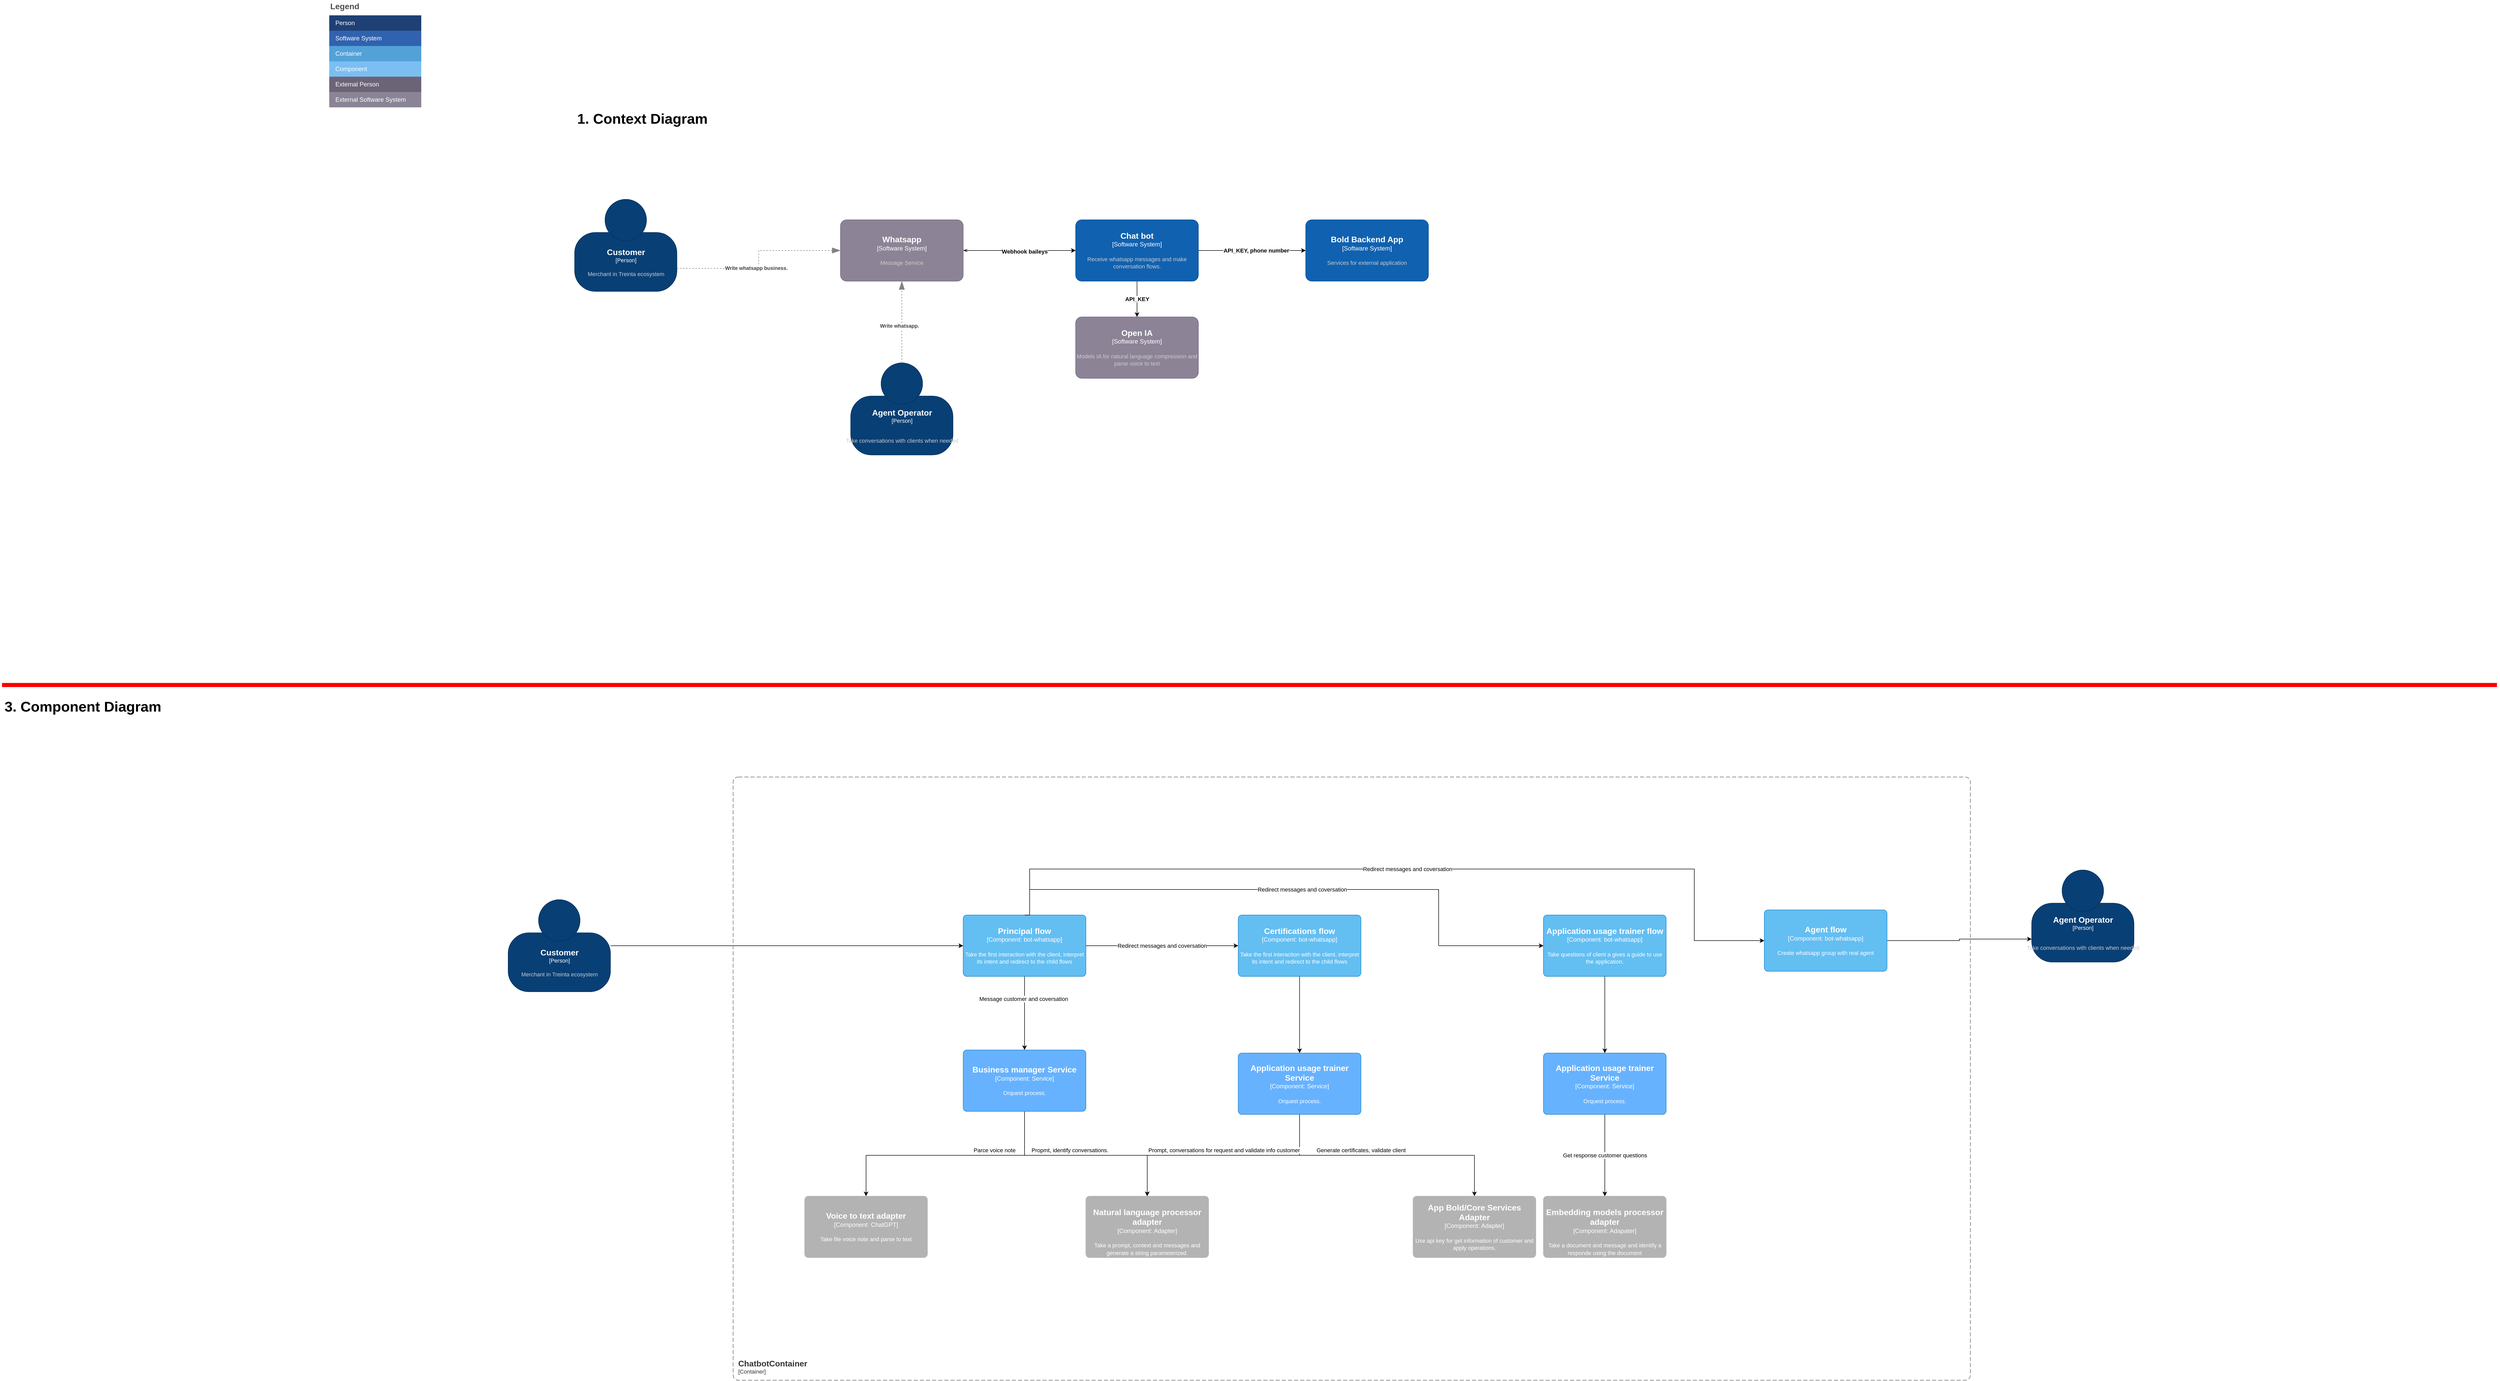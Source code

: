 <mxfile version="21.3.6" type="google">
  <diagram id="dwRAb_i2qFWvh8P7mh3v" name="Página-1">
    <mxGraphModel grid="1" page="1" gridSize="10" guides="1" tooltips="1" connect="1" arrows="1" fold="1" pageScale="1" pageWidth="827" pageHeight="1169" math="0" shadow="0">
      <root>
        <mxCell id="0" />
        <mxCell id="1" parent="0" />
        <mxCell id="0eSLTN1zXmLD7FWN_OZp-3" value="Legend" style="align=left;fontSize=16;fontStyle=1;strokeColor=none;fillColor=none;fontColor=#4D4D4D;spacingTop=-8;resizable=0;" vertex="1" parent="1">
          <mxGeometry x="-790" y="223" width="180" height="30" as="geometry" />
        </mxCell>
        <mxCell id="0eSLTN1zXmLD7FWN_OZp-4" value="" style="shape=table;html=1;whiteSpace=wrap;startSize=0;container=1;collapsible=0;childLayout=tableLayout;fillColor=none;align=left;spacingLeft=10;strokeColor=none;rounded=1;arcSize=11;fontColor=#FFFFFF;resizable=0;points=[[0.25,0,0],[0.5,0,0],[0.75,0,0],[1,0.25,0],[1,0.5,0],[1,0.75,0],[0.75,1,0],[0.5,1,0],[0.25,1,0],[0,0.75,0],[0,0.5,0],[0,0.25,0]];" vertex="1" parent="1">
          <mxGeometry x="-790" y="253" width="180" height="180" as="geometry" />
        </mxCell>
        <mxCell id="0eSLTN1zXmLD7FWN_OZp-5" value="Person" style="shape=partialRectangle;html=1;whiteSpace=wrap;connectable=0;fillColor=#1E4074;top=0;left=0;bottom=0;right=0;overflow=hidden;pointerEvents=1;align=left;spacingLeft=10;strokeColor=none;fontColor=#FFFFFF;" vertex="1" parent="0eSLTN1zXmLD7FWN_OZp-4">
          <mxGeometry width="180" height="30" as="geometry" />
        </mxCell>
        <mxCell id="0eSLTN1zXmLD7FWN_OZp-6" value="Software System" style="shape=partialRectangle;html=1;whiteSpace=wrap;connectable=0;fillColor=#3162AF;top=0;left=0;bottom=0;right=0;overflow=hidden;pointerEvents=1;align=left;spacingLeft=10;fontColor=#FFFFFF;" vertex="1" parent="0eSLTN1zXmLD7FWN_OZp-4">
          <mxGeometry y="30" width="180" height="30" as="geometry" />
        </mxCell>
        <mxCell id="0eSLTN1zXmLD7FWN_OZp-7" value="Container" style="shape=partialRectangle;html=1;whiteSpace=wrap;connectable=0;fillColor=#52A2D8;top=0;left=0;bottom=0;right=0;overflow=hidden;pointerEvents=1;align=left;spacingLeft=10;fontColor=#FFFFFF;" vertex="1" parent="0eSLTN1zXmLD7FWN_OZp-4">
          <mxGeometry y="60" width="180" height="30" as="geometry" />
        </mxCell>
        <mxCell id="0eSLTN1zXmLD7FWN_OZp-8" value="Component" style="shape=partialRectangle;html=1;whiteSpace=wrap;connectable=0;fillColor=#7CBEF1;top=0;left=0;bottom=0;right=0;overflow=hidden;pointerEvents=1;align=left;spacingLeft=10;fontColor=#FFFFFF;" vertex="1" parent="0eSLTN1zXmLD7FWN_OZp-4">
          <mxGeometry y="90" width="180" height="30" as="geometry" />
        </mxCell>
        <mxCell id="0eSLTN1zXmLD7FWN_OZp-9" value="External Person" style="shape=partialRectangle;html=1;whiteSpace=wrap;connectable=0;fillColor=#6B6477;top=0;left=0;bottom=0;right=0;overflow=hidden;pointerEvents=1;align=left;spacingLeft=10;fontColor=#FFFFFF;" vertex="1" parent="0eSLTN1zXmLD7FWN_OZp-4">
          <mxGeometry y="120" width="180" height="30" as="geometry" />
        </mxCell>
        <mxCell id="0eSLTN1zXmLD7FWN_OZp-10" value="External Software System" style="shape=partialRectangle;html=1;whiteSpace=wrap;connectable=0;fillColor=#8B8496;top=0;left=0;bottom=0;right=0;overflow=hidden;pointerEvents=1;align=left;spacingLeft=10;fontColor=#FFFFFF;" vertex="1" parent="0eSLTN1zXmLD7FWN_OZp-4">
          <mxGeometry y="150" width="180" height="30" as="geometry" />
        </mxCell>
        <object placeholders="1" c4Name="Customer" c4Type="Person" c4Description="Merchant in Treinta ecosystem" label="&lt;font style=&quot;font-size: 16px&quot;&gt;&lt;b&gt;%c4Name%&lt;/b&gt;&lt;/font&gt;&lt;div&gt;[%c4Type%]&lt;/div&gt;&lt;br&gt;&lt;div&gt;&lt;font style=&quot;font-size: 11px&quot;&gt;&lt;font color=&quot;#cccccc&quot;&gt;%c4Description%&lt;/font&gt;&lt;/div&gt;" id="0eSLTN1zXmLD7FWN_OZp-15">
          <mxCell style="html=1;fontSize=11;dashed=0;whitespace=wrap;fillColor=#083F75;strokeColor=#06315C;fontColor=#ffffff;shape=mxgraph.c4.person2;align=center;metaEdit=1;points=[[0.5,0,0],[1,0.5,0],[1,0.75,0],[0.75,1,0],[0.5,1,0],[0.25,1,0],[0,0.75,0],[0,0.5,0]];resizable=0;" vertex="1" parent="1">
            <mxGeometry x="-310" y="613" width="200" height="180" as="geometry" />
          </mxCell>
        </object>
        <mxCell id="XMj287r7SfpG5VGpIpaq-5" value="API_KEY" style="edgeStyle=orthogonalEdgeStyle;rounded=0;orthogonalLoop=1;jettySize=auto;html=1;fontStyle=1" edge="1" parent="1" source="0eSLTN1zXmLD7FWN_OZp-19" target="XMj287r7SfpG5VGpIpaq-4">
          <mxGeometry relative="1" as="geometry" />
        </mxCell>
        <mxCell id="XMj287r7SfpG5VGpIpaq-7" style="edgeStyle=orthogonalEdgeStyle;rounded=0;orthogonalLoop=1;jettySize=auto;html=1;" edge="1" parent="1" source="0eSLTN1zXmLD7FWN_OZp-19" target="XMj287r7SfpG5VGpIpaq-6">
          <mxGeometry relative="1" as="geometry" />
        </mxCell>
        <mxCell id="XMj287r7SfpG5VGpIpaq-8" value="API_KEY, phone number" style="edgeLabel;html=1;align=center;verticalAlign=middle;resizable=0;points=[];fontStyle=1" connectable="0" vertex="1" parent="XMj287r7SfpG5VGpIpaq-7">
          <mxGeometry x="0.075" relative="1" as="geometry">
            <mxPoint as="offset" />
          </mxGeometry>
        </mxCell>
        <object placeholders="1" c4Name="Chat bot" c4Type="Software System" c4Description="Receive whatsapp messages and make conversation flows." label="&lt;font style=&quot;font-size: 16px&quot;&gt;&lt;b&gt;%c4Name%&lt;/b&gt;&lt;/font&gt;&lt;div&gt;[%c4Type%]&lt;/div&gt;&lt;br&gt;&lt;div&gt;&lt;font style=&quot;font-size: 11px&quot;&gt;&lt;font color=&quot;#cccccc&quot;&gt;%c4Description%&lt;/font&gt;&lt;/div&gt;" id="0eSLTN1zXmLD7FWN_OZp-19">
          <mxCell style="rounded=1;whiteSpace=wrap;html=1;labelBackgroundColor=none;fillColor=#1061B0;fontColor=#ffffff;align=center;arcSize=10;strokeColor=#0D5091;metaEdit=1;resizable=0;points=[[0.25,0,0],[0.5,0,0],[0.75,0,0],[1,0.25,0],[1,0.5,0],[1,0.75,0],[0.75,1,0],[0.5,1,0],[0.25,1,0],[0,0.75,0],[0,0.5,0],[0,0.25,0]];" vertex="1" parent="1">
            <mxGeometry x="670" y="653" width="240" height="120" as="geometry" />
          </mxCell>
        </object>
        <object placeholders="1" c4Name="Agent Operator" c4Type="Person" c4Description="&#xa;Take conversations with clients when needed" label="&lt;font style=&quot;font-size: 16px&quot;&gt;&lt;b&gt;%c4Name%&lt;/b&gt;&lt;/font&gt;&lt;div&gt;[%c4Type%]&lt;/div&gt;&lt;br&gt;&lt;div&gt;&lt;font style=&quot;font-size: 11px&quot;&gt;&lt;font color=&quot;#cccccc&quot;&gt;%c4Description%&lt;/font&gt;&lt;/div&gt;" id="0eSLTN1zXmLD7FWN_OZp-32">
          <mxCell style="html=1;fontSize=11;dashed=0;whitespace=wrap;fillColor=#083F75;strokeColor=#06315C;fontColor=#ffffff;shape=mxgraph.c4.person2;align=center;metaEdit=1;points=[[0.5,0,0],[1,0.5,0],[1,0.75,0],[0.75,1,0],[0.5,1,0],[0.25,1,0],[0,0.75,0],[0,0.5,0]];resizable=0;" vertex="1" parent="1">
            <mxGeometry x="230" y="933" width="200" height="180" as="geometry" />
          </mxCell>
        </object>
        <mxCell id="0eSLTN1zXmLD7FWN_OZp-73" value="" style="endArrow=none;html=1;rounded=0;labelBackgroundColor=#FF0000;strokeColor=#FF0000;strokeWidth=8;" edge="1" parent="1">
          <mxGeometry width="50" height="50" relative="1" as="geometry">
            <mxPoint x="-1430" y="1563" as="sourcePoint" />
            <mxPoint x="3450" y="1563" as="targetPoint" />
          </mxGeometry>
        </mxCell>
        <mxCell id="0eSLTN1zXmLD7FWN_OZp-74" value="&lt;h1&gt;&lt;font style=&quot;font-size: 28px;&quot;&gt;1. Context Diagram&lt;/font&gt;&lt;br&gt;&lt;/h1&gt;" style="text;html=1;strokeColor=none;fillColor=none;spacing=5;spacingTop=-20;whiteSpace=wrap;overflow=hidden;rounded=0;shadow=0;" vertex="1" parent="1">
          <mxGeometry x="-310" y="433" width="300" height="110" as="geometry" />
        </mxCell>
        <mxCell id="0eSLTN1zXmLD7FWN_OZp-75" value="&lt;h1&gt;&lt;font style=&quot;font-size: 28px;&quot;&gt;3. Component Diagram&lt;/font&gt;&lt;br&gt;&lt;/h1&gt;" style="text;html=1;strokeColor=none;fillColor=none;spacing=5;spacingTop=-20;whiteSpace=wrap;overflow=hidden;rounded=0;shadow=0;" vertex="1" parent="1">
          <mxGeometry x="-1430" y="1583" width="380" height="110" as="geometry" />
        </mxCell>
        <object placeholders="1" c4Type="Relationship" c4Description="Write whatsapp business. " label="&lt;div style=&quot;text-align: left&quot;&gt;&lt;div style=&quot;text-align: center&quot;&gt;&lt;b&gt;%c4Description%&lt;/b&gt;&lt;/div&gt;" id="0eSLTN1zXmLD7FWN_OZp-91">
          <mxCell style="endArrow=blockThin;html=1;fontSize=10;fontColor=#404040;strokeWidth=1;endFill=1;strokeColor=#828282;elbow=vertical;metaEdit=1;endSize=14;startSize=14;jumpStyle=arc;jumpSize=16;rounded=0;edgeStyle=orthogonalEdgeStyle;dashed=1;exitX=1;exitY=0.75;exitDx=0;exitDy=0;exitPerimeter=0;entryX=0;entryY=0.5;entryDx=0;entryDy=0;entryPerimeter=0;" edge="1" parent="1" source="0eSLTN1zXmLD7FWN_OZp-15" target="0eSLTN1zXmLD7FWN_OZp-105">
            <mxGeometry x="-0.097" y="5" width="240" relative="1" as="geometry">
              <mxPoint x="900" y="603" as="sourcePoint" />
              <mxPoint x="890" y="763" as="targetPoint" />
              <mxPoint y="-1" as="offset" />
            </mxGeometry>
          </mxCell>
        </object>
        <mxCell id="XMj287r7SfpG5VGpIpaq-2" style="edgeStyle=orthogonalEdgeStyle;rounded=0;orthogonalLoop=1;jettySize=auto;html=1;startArrow=openThin;startFill=0;" edge="1" parent="1" source="0eSLTN1zXmLD7FWN_OZp-105" target="0eSLTN1zXmLD7FWN_OZp-19">
          <mxGeometry relative="1" as="geometry" />
        </mxCell>
        <mxCell id="XMj287r7SfpG5VGpIpaq-3" value="Webhook baileys" style="edgeLabel;html=1;align=center;verticalAlign=middle;resizable=0;points=[];fontStyle=1" connectable="0" vertex="1" parent="XMj287r7SfpG5VGpIpaq-2">
          <mxGeometry x="0.093" y="-2" relative="1" as="geometry">
            <mxPoint as="offset" />
          </mxGeometry>
        </mxCell>
        <object placeholders="1" c4Name="Whatsapp" c4Type="Software System" c4Description="Message Service" label="&lt;font style=&quot;font-size: 16px&quot;&gt;&lt;b&gt;%c4Name%&lt;/b&gt;&lt;/font&gt;&lt;div&gt;[%c4Type%]&lt;/div&gt;&lt;br&gt;&lt;div&gt;&lt;font style=&quot;font-size: 11px&quot;&gt;&lt;font color=&quot;#cccccc&quot;&gt;%c4Description%&lt;/font&gt;&lt;/div&gt;" id="0eSLTN1zXmLD7FWN_OZp-105">
          <mxCell style="rounded=1;whiteSpace=wrap;html=1;labelBackgroundColor=none;fillColor=#8C8496;fontColor=#ffffff;align=center;arcSize=10;strokeColor=#736782;metaEdit=1;resizable=0;points=[[0.25,0,0],[0.5,0,0],[0.75,0,0],[1,0.25,0],[1,0.5,0],[1,0.75,0],[0.75,1,0],[0.5,1,0],[0.25,1,0],[0,0.75,0],[0,0.5,0],[0,0.25,0]];" vertex="1" parent="1">
            <mxGeometry x="210" y="653" width="240" height="120" as="geometry" />
          </mxCell>
        </object>
        <object placeholders="1" c4Name="Open IA" c4Type="Software System" c4Description="Models IA for natural language compression and parse voice to text" label="&lt;font style=&quot;font-size: 16px&quot;&gt;&lt;b&gt;%c4Name%&lt;/b&gt;&lt;/font&gt;&lt;div&gt;[%c4Type%]&lt;/div&gt;&lt;br&gt;&lt;div&gt;&lt;font style=&quot;font-size: 11px&quot;&gt;&lt;font color=&quot;#cccccc&quot;&gt;%c4Description%&lt;/font&gt;&lt;/div&gt;" id="XMj287r7SfpG5VGpIpaq-4">
          <mxCell style="rounded=1;whiteSpace=wrap;html=1;labelBackgroundColor=none;fillColor=#8C8496;fontColor=#ffffff;align=center;arcSize=10;strokeColor=#736782;metaEdit=1;resizable=0;points=[[0.25,0,0],[0.5,0,0],[0.75,0,0],[1,0.25,0],[1,0.5,0],[1,0.75,0],[0.75,1,0],[0.5,1,0],[0.25,1,0],[0,0.75,0],[0,0.5,0],[0,0.25,0]];" vertex="1" parent="1">
            <mxGeometry x="670" y="843" width="240" height="120" as="geometry" />
          </mxCell>
        </object>
        <object placeholders="1" c4Name="Bold Backend App" c4Type="Software System" c4Description="Services for external application" label="&lt;font style=&quot;font-size: 16px&quot;&gt;&lt;b&gt;%c4Name%&lt;/b&gt;&lt;/font&gt;&lt;div&gt;[%c4Type%]&lt;/div&gt;&lt;br&gt;&lt;div&gt;&lt;font style=&quot;font-size: 11px&quot;&gt;&lt;font color=&quot;#cccccc&quot;&gt;%c4Description%&lt;/font&gt;&lt;/div&gt;" id="XMj287r7SfpG5VGpIpaq-6">
          <mxCell style="rounded=1;whiteSpace=wrap;html=1;labelBackgroundColor=none;fillColor=#1061B0;fontColor=#ffffff;align=center;arcSize=10;strokeColor=#0D5091;metaEdit=1;resizable=0;points=[[0.25,0,0],[0.5,0,0],[0.75,0,0],[1,0.25,0],[1,0.5,0],[1,0.75,0],[0.75,1,0],[0.5,1,0],[0.25,1,0],[0,0.75,0],[0,0.5,0],[0,0.25,0]];" vertex="1" parent="1">
            <mxGeometry x="1120" y="653" width="240" height="120" as="geometry" />
          </mxCell>
        </object>
        <object placeholders="1" c4Type="Relationship" c4Description="Write whatsapp. " label="&lt;div style=&quot;text-align: left&quot;&gt;&lt;div style=&quot;text-align: center&quot;&gt;&lt;b&gt;%c4Description%&lt;/b&gt;&lt;/div&gt;" id="XMj287r7SfpG5VGpIpaq-9">
          <mxCell style="endArrow=blockThin;html=1;fontSize=10;fontColor=#404040;strokeWidth=1;endFill=1;strokeColor=#828282;elbow=vertical;metaEdit=1;endSize=14;startSize=14;jumpStyle=arc;jumpSize=16;rounded=0;edgeStyle=orthogonalEdgeStyle;dashed=1;exitX=0.5;exitY=0;exitDx=0;exitDy=0;exitPerimeter=0;" edge="1" parent="1" source="0eSLTN1zXmLD7FWN_OZp-32" target="0eSLTN1zXmLD7FWN_OZp-105">
            <mxGeometry x="-0.097" y="5" width="240" relative="1" as="geometry">
              <mxPoint x="-100" y="758" as="sourcePoint" />
              <mxPoint x="220" y="723" as="targetPoint" />
              <mxPoint y="-1" as="offset" />
            </mxGeometry>
          </mxCell>
        </object>
        <mxCell id="XMj287r7SfpG5VGpIpaq-14" style="edgeStyle=orthogonalEdgeStyle;rounded=0;orthogonalLoop=1;jettySize=auto;html=1;entryX=0;entryY=0.5;entryDx=0;entryDy=0;entryPerimeter=0;" edge="1" parent="1" source="XMj287r7SfpG5VGpIpaq-10" target="XMj287r7SfpG5VGpIpaq-12">
          <mxGeometry relative="1" as="geometry" />
        </mxCell>
        <object placeholders="1" c4Name="Customer" c4Type="Person" c4Description="Merchant in Treinta ecosystem" label="&lt;font style=&quot;font-size: 16px&quot;&gt;&lt;b&gt;%c4Name%&lt;/b&gt;&lt;/font&gt;&lt;div&gt;[%c4Type%]&lt;/div&gt;&lt;br&gt;&lt;div&gt;&lt;font style=&quot;font-size: 11px&quot;&gt;&lt;font color=&quot;#cccccc&quot;&gt;%c4Description%&lt;/font&gt;&lt;/div&gt;" id="XMj287r7SfpG5VGpIpaq-10">
          <mxCell style="html=1;fontSize=11;dashed=0;whitespace=wrap;fillColor=#083F75;strokeColor=#06315C;fontColor=#ffffff;shape=mxgraph.c4.person2;align=center;metaEdit=1;points=[[0.5,0,0],[1,0.5,0],[1,0.75,0],[0.75,1,0],[0.5,1,0],[0.25,1,0],[0,0.75,0],[0,0.5,0]];resizable=0;" vertex="1" parent="1">
            <mxGeometry x="-440" y="1983" width="200" height="180" as="geometry" />
          </mxCell>
        </object>
        <object placeholders="1" c4Name="ChatbotContainer" c4Type="ContainerScopeBoundary" c4Application="Container" label="&lt;font style=&quot;font-size: 16px&quot;&gt;&lt;b&gt;&lt;div style=&quot;text-align: left&quot;&gt;%c4Name%&lt;/div&gt;&lt;/b&gt;&lt;/font&gt;&lt;div style=&quot;text-align: left&quot;&gt;[%c4Application%]&lt;/div&gt;" id="XMj287r7SfpG5VGpIpaq-11">
          <mxCell style="rounded=1;fontSize=11;whiteSpace=wrap;html=1;dashed=1;arcSize=20;fillColor=none;strokeColor=#666666;fontColor=#333333;labelBackgroundColor=none;align=left;verticalAlign=bottom;labelBorderColor=none;spacingTop=0;spacing=10;dashPattern=8 4;metaEdit=1;rotatable=0;perimeter=rectanglePerimeter;noLabel=0;labelPadding=0;allowArrows=0;connectable=0;expand=0;recursiveResize=0;editable=1;pointerEvents=0;absoluteArcSize=1;points=[[0.25,0,0],[0.5,0,0],[0.75,0,0],[1,0.25,0],[1,0.5,0],[1,0.75,0],[0.75,1,0],[0.5,1,0],[0.25,1,0],[0,0.75,0],[0,0.5,0],[0,0.25,0]];" vertex="1" parent="1">
            <mxGeometry y="1743" width="2420" height="1180" as="geometry" />
          </mxCell>
        </object>
        <mxCell id="XMj287r7SfpG5VGpIpaq-15" style="edgeStyle=orthogonalEdgeStyle;rounded=0;orthogonalLoop=1;jettySize=auto;html=1;entryX=0.5;entryY=0;entryDx=0;entryDy=0;entryPerimeter=0;" edge="1" parent="1" source="XMj287r7SfpG5VGpIpaq-12" target="XMj287r7SfpG5VGpIpaq-13">
          <mxGeometry relative="1" as="geometry" />
        </mxCell>
        <mxCell id="XMj287r7SfpG5VGpIpaq-16" value="Message customer and coversation" style="edgeLabel;html=1;align=center;verticalAlign=middle;resizable=0;points=[];" connectable="0" vertex="1" parent="XMj287r7SfpG5VGpIpaq-15">
          <mxGeometry x="-0.409" y="-2" relative="1" as="geometry">
            <mxPoint y="1" as="offset" />
          </mxGeometry>
        </mxCell>
        <mxCell id="XMj287r7SfpG5VGpIpaq-20" value="Redirect messages and coversation" style="edgeStyle=orthogonalEdgeStyle;rounded=0;orthogonalLoop=1;jettySize=auto;html=1;entryX=0;entryY=0.5;entryDx=0;entryDy=0;entryPerimeter=0;" edge="1" parent="1" source="XMj287r7SfpG5VGpIpaq-12" target="XMj287r7SfpG5VGpIpaq-21">
          <mxGeometry relative="1" as="geometry">
            <mxPoint x="790" y="2083" as="targetPoint" />
            <Array as="points">
              <mxPoint x="580" y="1963" />
              <mxPoint x="1380" y="1963" />
              <mxPoint x="1380" y="2073" />
            </Array>
          </mxGeometry>
        </mxCell>
        <object placeholders="1" c4Name="Principal flow" c4Type="Component" c4Technology="bot-whatsapp" c4Description="Take the first interaction with the client, interpret its intent and redirect to the child flows" label="&lt;font style=&quot;font-size: 16px&quot;&gt;&lt;b&gt;%c4Name%&lt;/b&gt;&lt;/font&gt;&lt;div&gt;[%c4Type%: %c4Technology%]&lt;/div&gt;&lt;br&gt;&lt;div&gt;&lt;font style=&quot;font-size: 11px&quot;&gt;%c4Description%&lt;/font&gt;&lt;/div&gt;" id="XMj287r7SfpG5VGpIpaq-12">
          <mxCell style="rounded=1;whiteSpace=wrap;html=1;labelBackgroundColor=none;fillColor=#63BEF2;fontColor=#ffffff;align=center;arcSize=6;strokeColor=#2086C9;metaEdit=1;resizable=0;points=[[0.25,0,0],[0.5,0,0],[0.75,0,0],[1,0.25,0],[1,0.5,0],[1,0.75,0],[0.75,1,0],[0.5,1,0],[0.25,1,0],[0,0.75,0],[0,0.5,0],[0,0.25,0]];" vertex="1" parent="1">
            <mxGeometry x="450" y="2013" width="240" height="120" as="geometry" />
          </mxCell>
        </object>
        <mxCell id="XMj287r7SfpG5VGpIpaq-18" value="Propmt, identify conversations.&amp;nbsp;" style="edgeStyle=orthogonalEdgeStyle;rounded=0;orthogonalLoop=1;jettySize=auto;html=1;entryX=0.5;entryY=0;entryDx=0;entryDy=0;entryPerimeter=0;" edge="1" parent="1" source="XMj287r7SfpG5VGpIpaq-13" target="XMj287r7SfpG5VGpIpaq-17">
          <mxGeometry x="-0.133" y="10" relative="1" as="geometry">
            <Array as="points">
              <mxPoint x="570" y="2483" />
              <mxPoint x="810" y="2483" />
            </Array>
            <mxPoint as="offset" />
          </mxGeometry>
        </mxCell>
        <mxCell id="XMj287r7SfpG5VGpIpaq-41" style="edgeStyle=orthogonalEdgeStyle;rounded=0;orthogonalLoop=1;jettySize=auto;html=1;entryX=0.5;entryY=0;entryDx=0;entryDy=0;entryPerimeter=0;" edge="1" parent="1" source="XMj287r7SfpG5VGpIpaq-13" target="XMj287r7SfpG5VGpIpaq-40">
          <mxGeometry relative="1" as="geometry">
            <Array as="points">
              <mxPoint x="570" y="2483" />
              <mxPoint x="260" y="2483" />
            </Array>
          </mxGeometry>
        </mxCell>
        <mxCell id="XMj287r7SfpG5VGpIpaq-42" value="Parce voice note" style="edgeLabel;html=1;align=center;verticalAlign=middle;resizable=0;points=[];" connectable="0" vertex="1" parent="XMj287r7SfpG5VGpIpaq-41">
          <mxGeometry x="-0.094" y="1" relative="1" as="geometry">
            <mxPoint x="70" y="-11" as="offset" />
          </mxGeometry>
        </mxCell>
        <object placeholders="1" c4Name="Business manager Service" c4Type="Component" c4Technology="Service" c4Description="Orquest process." label="&lt;font style=&quot;font-size: 16px&quot;&gt;&lt;b&gt;%c4Name%&lt;/b&gt;&lt;/font&gt;&lt;div&gt;[%c4Type%: %c4Technology%]&lt;/div&gt;&lt;br&gt;&lt;div&gt;&lt;font style=&quot;font-size: 11px&quot;&gt;%c4Description%&lt;/font&gt;&lt;/div&gt;" id="XMj287r7SfpG5VGpIpaq-13">
          <mxCell style="rounded=1;whiteSpace=wrap;html=1;labelBackgroundColor=none;fillColor=#66B2FF;fontColor=#ffffff;align=center;arcSize=6;strokeColor=#2086C9;metaEdit=1;resizable=0;points=[[0.25,0,0],[0.5,0,0],[0.75,0,0],[1,0.25,0],[1,0.5,0],[1,0.75,0],[0.75,1,0],[0.5,1,0],[0.25,1,0],[0,0.75,0],[0,0.5,0],[0,0.25,0]];" vertex="1" parent="1">
            <mxGeometry x="450" y="2277" width="240" height="120" as="geometry" />
          </mxCell>
        </object>
        <object placeholders="1" c4Name="&#xa;Natural language processor adapter" c4Type="Component" c4Technology="Adapter" c4Description="Take a prompt, context and messages and generate a string parameterized." label="&lt;font style=&quot;font-size: 16px&quot;&gt;&lt;b&gt;%c4Name%&lt;/b&gt;&lt;/font&gt;&lt;div&gt;[%c4Type%: %c4Technology%]&lt;/div&gt;&lt;br&gt;&lt;div&gt;&lt;font style=&quot;font-size: 11px&quot;&gt;%c4Description%&lt;/font&gt;&lt;/div&gt;" id="XMj287r7SfpG5VGpIpaq-17">
          <mxCell style="rounded=1;whiteSpace=wrap;html=1;labelBackgroundColor=none;fillColor=#B3B3B3;fontColor=#ffffff;align=center;arcSize=6;strokeColor=#B3B3B3;metaEdit=1;resizable=0;points=[[0.25,0,0],[0.5,0,0],[0.75,0,0],[1,0.25,0],[1,0.5,0],[1,0.75,0],[0.75,1,0],[0.5,1,0],[0.25,1,0],[0,0.75,0],[0,0.5,0],[0,0.25,0]];" vertex="1" parent="1">
            <mxGeometry x="690" y="2563" width="240" height="120" as="geometry" />
          </mxCell>
        </object>
        <object placeholders="1" c4Name="&#xa;Embedding models processor adapter" c4Type="Component" c4Technology="Adapater" c4Description="Take a document and message and identify a responde using the document" label="&lt;font style=&quot;font-size: 16px&quot;&gt;&lt;b&gt;%c4Name%&lt;/b&gt;&lt;/font&gt;&lt;div&gt;[%c4Type%: %c4Technology%]&lt;/div&gt;&lt;br&gt;&lt;div&gt;&lt;font style=&quot;font-size: 11px&quot;&gt;%c4Description%&lt;/font&gt;&lt;/div&gt;" id="XMj287r7SfpG5VGpIpaq-19">
          <mxCell style="rounded=1;whiteSpace=wrap;html=1;labelBackgroundColor=none;fillColor=#B3B3B3;fontColor=#ffffff;align=center;arcSize=6;strokeColor=#B3B3B3;metaEdit=1;resizable=0;points=[[0.25,0,0],[0.5,0,0],[0.75,0,0],[1,0.25,0],[1,0.5,0],[1,0.75,0],[0.75,1,0],[0.5,1,0],[0.25,1,0],[0,0.75,0],[0,0.5,0],[0,0.25,0]];" vertex="1" parent="1">
            <mxGeometry x="1585" y="2563" width="240" height="120" as="geometry" />
          </mxCell>
        </object>
        <mxCell id="XMj287r7SfpG5VGpIpaq-23" style="edgeStyle=orthogonalEdgeStyle;rounded=0;orthogonalLoop=1;jettySize=auto;html=1;entryX=0.5;entryY=0;entryDx=0;entryDy=0;entryPerimeter=0;" edge="1" parent="1" source="XMj287r7SfpG5VGpIpaq-21" target="XMj287r7SfpG5VGpIpaq-22">
          <mxGeometry relative="1" as="geometry" />
        </mxCell>
        <object placeholders="1" c4Name="Application usage trainer flow" c4Type="Component" c4Technology="bot-whatsapp" c4Description="Take questions of client a gives a guide to use the application." label="&lt;font style=&quot;font-size: 16px&quot;&gt;&lt;b&gt;%c4Name%&lt;/b&gt;&lt;/font&gt;&lt;div&gt;[%c4Type%: %c4Technology%]&lt;/div&gt;&lt;br&gt;&lt;div&gt;&lt;font style=&quot;font-size: 11px&quot;&gt;%c4Description%&lt;/font&gt;&lt;/div&gt;" id="XMj287r7SfpG5VGpIpaq-21">
          <mxCell style="rounded=1;whiteSpace=wrap;html=1;labelBackgroundColor=none;fillColor=#63BEF2;fontColor=#ffffff;align=center;arcSize=6;strokeColor=#2086C9;metaEdit=1;resizable=0;points=[[0.25,0,0],[0.5,0,0],[0.75,0,0],[1,0.25,0],[1,0.5,0],[1,0.75,0],[0.75,1,0],[0.5,1,0],[0.25,1,0],[0,0.75,0],[0,0.5,0],[0,0.25,0]];" vertex="1" parent="1">
            <mxGeometry x="1585" y="2013" width="240" height="120" as="geometry" />
          </mxCell>
        </object>
        <mxCell id="XMj287r7SfpG5VGpIpaq-24" value="Get response customer questions" style="edgeStyle=orthogonalEdgeStyle;rounded=0;orthogonalLoop=1;jettySize=auto;html=1;entryX=0.5;entryY=0;entryDx=0;entryDy=0;entryPerimeter=0;" edge="1" parent="1" source="XMj287r7SfpG5VGpIpaq-22" target="XMj287r7SfpG5VGpIpaq-19">
          <mxGeometry relative="1" as="geometry" />
        </mxCell>
        <object placeholders="1" c4Name="Application usage trainer Service" c4Type="Component" c4Technology="Service" c4Description="Orquest process." label="&lt;font style=&quot;font-size: 16px&quot;&gt;&lt;b&gt;%c4Name%&lt;/b&gt;&lt;/font&gt;&lt;div&gt;[%c4Type%: %c4Technology%]&lt;/div&gt;&lt;br&gt;&lt;div&gt;&lt;font style=&quot;font-size: 11px&quot;&gt;%c4Description%&lt;/font&gt;&lt;/div&gt;" id="XMj287r7SfpG5VGpIpaq-22">
          <mxCell style="rounded=1;whiteSpace=wrap;html=1;labelBackgroundColor=none;fillColor=#66B2FF;fontColor=#ffffff;align=center;arcSize=6;strokeColor=#2086C9;metaEdit=1;resizable=0;points=[[0.25,0,0],[0.5,0,0],[0.75,0,0],[1,0.25,0],[1,0.5,0],[1,0.75,0],[0.75,1,0],[0.5,1,0],[0.25,1,0],[0,0.75,0],[0,0.5,0],[0,0.25,0]];" vertex="1" parent="1">
            <mxGeometry x="1585" y="2283" width="240" height="120" as="geometry" />
          </mxCell>
        </object>
        <mxCell id="XMj287r7SfpG5VGpIpaq-28" style="edgeStyle=orthogonalEdgeStyle;rounded=0;orthogonalLoop=1;jettySize=auto;html=1;" edge="1" parent="1" source="XMj287r7SfpG5VGpIpaq-25" target="XMj287r7SfpG5VGpIpaq-27">
          <mxGeometry relative="1" as="geometry" />
        </mxCell>
        <object placeholders="1" c4Name="Certifications flow" c4Type="Component" c4Technology="bot-whatsapp" c4Description="Take the first interaction with the client, interpret its intent and redirect to the child flows" label="&lt;font style=&quot;font-size: 16px&quot;&gt;&lt;b&gt;%c4Name%&lt;/b&gt;&lt;/font&gt;&lt;div&gt;[%c4Type%: %c4Technology%]&lt;/div&gt;&lt;br&gt;&lt;div&gt;&lt;font style=&quot;font-size: 11px&quot;&gt;%c4Description%&lt;/font&gt;&lt;/div&gt;" id="XMj287r7SfpG5VGpIpaq-25">
          <mxCell style="rounded=1;whiteSpace=wrap;html=1;labelBackgroundColor=none;fillColor=#63BEF2;fontColor=#ffffff;align=center;arcSize=6;strokeColor=#2086C9;metaEdit=1;resizable=0;points=[[0.25,0,0],[0.5,0,0],[0.75,0,0],[1,0.25,0],[1,0.5,0],[1,0.75,0],[0.75,1,0],[0.5,1,0],[0.25,1,0],[0,0.75,0],[0,0.5,0],[0,0.25,0]];" vertex="1" parent="1">
            <mxGeometry x="988" y="2013" width="240" height="120" as="geometry" />
          </mxCell>
        </object>
        <mxCell id="XMj287r7SfpG5VGpIpaq-26" value="Redirect messages and coversation" style="edgeStyle=orthogonalEdgeStyle;rounded=0;orthogonalLoop=1;jettySize=auto;html=1;entryX=0;entryY=0.5;entryDx=0;entryDy=0;entryPerimeter=0;exitX=1;exitY=0.5;exitDx=0;exitDy=0;exitPerimeter=0;" edge="1" parent="1" source="XMj287r7SfpG5VGpIpaq-12" target="XMj287r7SfpG5VGpIpaq-25">
          <mxGeometry relative="1" as="geometry">
            <mxPoint x="1040" y="2083" as="targetPoint" />
            <mxPoint x="700" y="2083" as="sourcePoint" />
          </mxGeometry>
        </mxCell>
        <mxCell id="XMj287r7SfpG5VGpIpaq-33" style="edgeStyle=orthogonalEdgeStyle;rounded=0;orthogonalLoop=1;jettySize=auto;html=1;" edge="1" parent="1" source="XMj287r7SfpG5VGpIpaq-27" target="XMj287r7SfpG5VGpIpaq-32">
          <mxGeometry relative="1" as="geometry">
            <Array as="points">
              <mxPoint x="1108" y="2483" />
              <mxPoint x="1450" y="2483" />
            </Array>
          </mxGeometry>
        </mxCell>
        <mxCell id="XMj287r7SfpG5VGpIpaq-34" value="Generate certificates, validate client" style="edgeLabel;html=1;align=center;verticalAlign=middle;resizable=0;points=[];" connectable="0" vertex="1" parent="XMj287r7SfpG5VGpIpaq-33">
          <mxGeometry x="-0.284" y="-2" relative="1" as="geometry">
            <mxPoint x="20" y="-12" as="offset" />
          </mxGeometry>
        </mxCell>
        <object placeholders="1" c4Name="Application usage trainer Service" c4Type="Component" c4Technology="Service" c4Description="Orquest process." label="&lt;font style=&quot;font-size: 16px&quot;&gt;&lt;b&gt;%c4Name%&lt;/b&gt;&lt;/font&gt;&lt;div&gt;[%c4Type%: %c4Technology%]&lt;/div&gt;&lt;br&gt;&lt;div&gt;&lt;font style=&quot;font-size: 11px&quot;&gt;%c4Description%&lt;/font&gt;&lt;/div&gt;" id="XMj287r7SfpG5VGpIpaq-27">
          <mxCell style="rounded=1;whiteSpace=wrap;html=1;labelBackgroundColor=none;fillColor=#66B2FF;fontColor=#ffffff;align=center;arcSize=6;strokeColor=#2086C9;metaEdit=1;resizable=0;points=[[0.25,0,0],[0.5,0,0],[0.75,0,0],[1,0.25,0],[1,0.5,0],[1,0.75,0],[0.75,1,0],[0.5,1,0],[0.25,1,0],[0,0.75,0],[0,0.5,0],[0,0.25,0]];" vertex="1" parent="1">
            <mxGeometry x="988" y="2283" width="240" height="120" as="geometry" />
          </mxCell>
        </object>
        <mxCell id="XMj287r7SfpG5VGpIpaq-31" value="Prompt, conversations for request and validate info customer" style="edgeStyle=orthogonalEdgeStyle;rounded=0;orthogonalLoop=1;jettySize=auto;html=1;exitX=0.5;exitY=1;exitDx=0;exitDy=0;exitPerimeter=0;entryX=0.5;entryY=0;entryDx=0;entryDy=0;entryPerimeter=0;" edge="1" parent="1" source="XMj287r7SfpG5VGpIpaq-27" target="XMj287r7SfpG5VGpIpaq-17">
          <mxGeometry x="-0.004" y="-10" relative="1" as="geometry">
            <mxPoint x="580" y="2407" as="sourcePoint" />
            <mxPoint x="580" y="2493" as="targetPoint" />
            <Array as="points">
              <mxPoint x="1108" y="2483" />
              <mxPoint x="810" y="2483" />
            </Array>
            <mxPoint as="offset" />
          </mxGeometry>
        </mxCell>
        <object placeholders="1" c4Name="App Bold/Core Services Adapter" c4Type="Component" c4Technology="Adapter" c4Description="Use api key for get information of customer and apply operations." label="&lt;font style=&quot;font-size: 16px&quot;&gt;&lt;b&gt;%c4Name%&lt;/b&gt;&lt;/font&gt;&lt;div&gt;[%c4Type%: %c4Technology%]&lt;/div&gt;&lt;br&gt;&lt;div&gt;&lt;font style=&quot;font-size: 11px&quot;&gt;%c4Description%&lt;/font&gt;&lt;/div&gt;" id="XMj287r7SfpG5VGpIpaq-32">
          <mxCell style="rounded=1;whiteSpace=wrap;html=1;labelBackgroundColor=none;fillColor=#B3B3B3;fontColor=#ffffff;align=center;arcSize=6;strokeColor=#B3B3B3;metaEdit=1;resizable=0;points=[[0.25,0,0],[0.5,0,0],[0.75,0,0],[1,0.25,0],[1,0.5,0],[1,0.75,0],[0.75,1,0],[0.5,1,0],[0.25,1,0],[0,0.75,0],[0,0.5,0],[0,0.25,0]];" vertex="1" parent="1">
            <mxGeometry x="1330" y="2563" width="240" height="120" as="geometry" />
          </mxCell>
        </object>
        <mxCell id="XMj287r7SfpG5VGpIpaq-38" style="edgeStyle=orthogonalEdgeStyle;rounded=0;orthogonalLoop=1;jettySize=auto;html=1;entryX=0;entryY=0.75;entryDx=0;entryDy=0;entryPerimeter=0;" edge="1" parent="1" source="XMj287r7SfpG5VGpIpaq-35" target="XMj287r7SfpG5VGpIpaq-39">
          <mxGeometry relative="1" as="geometry">
            <mxPoint x="2710" y="2208" as="targetPoint" />
          </mxGeometry>
        </mxCell>
        <object placeholders="1" c4Name="Agent flow" c4Type="Component" c4Technology="bot-whatsapp" c4Description="Create whatsapp group with real agent" label="&lt;font style=&quot;font-size: 16px&quot;&gt;&lt;b&gt;%c4Name%&lt;/b&gt;&lt;/font&gt;&lt;div&gt;[%c4Type%: %c4Technology%]&lt;/div&gt;&lt;br&gt;&lt;div&gt;&lt;font style=&quot;font-size: 11px&quot;&gt;%c4Description%&lt;/font&gt;&lt;/div&gt;" id="XMj287r7SfpG5VGpIpaq-35">
          <mxCell style="rounded=1;whiteSpace=wrap;html=1;labelBackgroundColor=none;fillColor=#63BEF2;fontColor=#ffffff;align=center;arcSize=6;strokeColor=#2086C9;metaEdit=1;resizable=0;points=[[0.25,0,0],[0.5,0,0],[0.75,0,0],[1,0.25,0],[1,0.5,0],[1,0.75,0],[0.75,1,0],[0.5,1,0],[0.25,1,0],[0,0.75,0],[0,0.5,0],[0,0.25,0]];" vertex="1" parent="1">
            <mxGeometry x="2017" y="2003" width="240" height="120" as="geometry" />
          </mxCell>
        </object>
        <mxCell id="XMj287r7SfpG5VGpIpaq-36" value="Redirect messages and coversation" style="edgeStyle=orthogonalEdgeStyle;rounded=0;orthogonalLoop=1;jettySize=auto;html=1;entryX=0;entryY=0.5;entryDx=0;entryDy=0;entryPerimeter=0;exitX=0.5;exitY=0;exitDx=0;exitDy=0;exitPerimeter=0;" edge="1" parent="1" source="XMj287r7SfpG5VGpIpaq-12" target="XMj287r7SfpG5VGpIpaq-35">
          <mxGeometry relative="1" as="geometry">
            <mxPoint x="1430" y="2083" as="targetPoint" />
            <mxPoint x="580" y="2023" as="sourcePoint" />
            <Array as="points">
              <mxPoint x="580" y="2013" />
              <mxPoint x="580" y="1923" />
              <mxPoint x="1880" y="1923" />
              <mxPoint x="1880" y="2063" />
            </Array>
          </mxGeometry>
        </mxCell>
        <object placeholders="1" c4Name="Agent Operator" c4Type="Person" c4Description="&#xa;Take conversations with clients when needed" label="&lt;font style=&quot;font-size: 16px&quot;&gt;&lt;b&gt;%c4Name%&lt;/b&gt;&lt;/font&gt;&lt;div&gt;[%c4Type%]&lt;/div&gt;&lt;br&gt;&lt;div&gt;&lt;font style=&quot;font-size: 11px&quot;&gt;&lt;font color=&quot;#cccccc&quot;&gt;%c4Description%&lt;/font&gt;&lt;/div&gt;" id="XMj287r7SfpG5VGpIpaq-39">
          <mxCell style="html=1;fontSize=11;dashed=0;whitespace=wrap;fillColor=#083F75;strokeColor=#06315C;fontColor=#ffffff;shape=mxgraph.c4.person2;align=center;metaEdit=1;points=[[0.5,0,0],[1,0.5,0],[1,0.75,0],[0.75,1,0],[0.5,1,0],[0.25,1,0],[0,0.75,0],[0,0.5,0]];resizable=0;" vertex="1" parent="1">
            <mxGeometry x="2540" y="1925" width="200" height="180" as="geometry" />
          </mxCell>
        </object>
        <object placeholders="1" c4Name="Voice to text adapter" c4Type="Component" c4Technology="ChatGPT" c4Description="Take file voice note and parse to text" label="&lt;font style=&quot;font-size: 16px&quot;&gt;&lt;b&gt;%c4Name%&lt;/b&gt;&lt;/font&gt;&lt;div&gt;[%c4Type%: %c4Technology%]&lt;/div&gt;&lt;br&gt;&lt;div&gt;&lt;font style=&quot;font-size: 11px&quot;&gt;%c4Description%&lt;/font&gt;&lt;/div&gt;" id="XMj287r7SfpG5VGpIpaq-40">
          <mxCell style="rounded=1;whiteSpace=wrap;html=1;labelBackgroundColor=none;fillColor=#B3B3B3;fontColor=#ffffff;align=center;arcSize=6;strokeColor=#B3B3B3;metaEdit=1;resizable=0;points=[[0.25,0,0],[0.5,0,0],[0.75,0,0],[1,0.25,0],[1,0.5,0],[1,0.75,0],[0.75,1,0],[0.5,1,0],[0.25,1,0],[0,0.75,0],[0,0.5,0],[0,0.25,0]];" vertex="1" parent="1">
            <mxGeometry x="140" y="2563" width="240" height="120" as="geometry" />
          </mxCell>
        </object>
      </root>
    </mxGraphModel>
  </diagram>
</mxfile>
